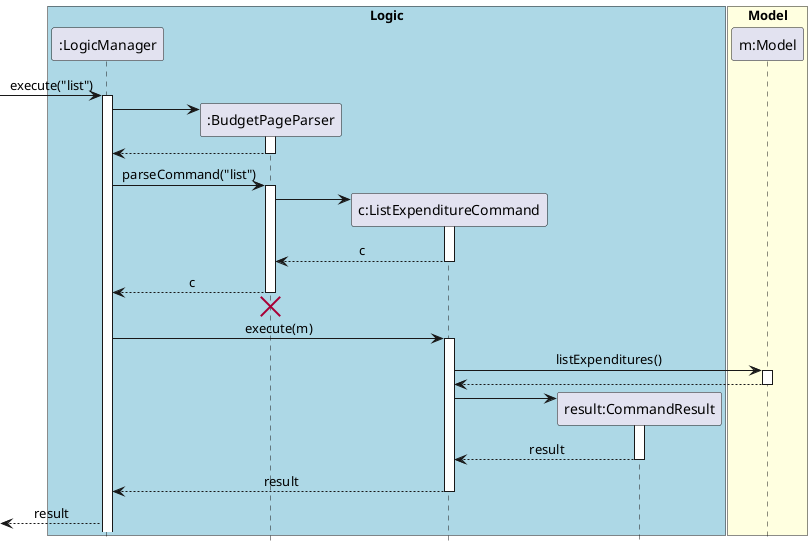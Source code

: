 @startuml
hide footbox
skinparam Sequence {
    MessageAlign center
}
box "Logic" #LightBlue
participant ":LogicManager" as LM
participant ":BudgetPageParser" as BPP
participant "c:ListExpenditureCommand" as LEC
participant "result:CommandResult" as CR
end box

box "Model" #LightYellow
participant "m:Model" as M
end box

[-> LM : execute("list")
activate LM

create BPP
LM -> BPP
activate BPP
LM <-- BPP
deactivate BPP

LM -> BPP : parseCommand("list")
activate BPP

create LEC
BPP -> LEC
activate LEC
BPP <-- LEC : c
deactivate LEC

LM <-- BPP : c
deactivate BPP
LM <-[hidden]- BPP
destroy BPP
LM -> LEC : execute(m)
activate LEC

LEC -> M : listExpenditures()
activate M
LEC <-- M
deactivate M

create CR
LEC -> CR
activate CR
LEC <-- CR : result
deactivate CR

LM <-- LEC : result
deactivate LEC
[<-- LM : result


@enduml
